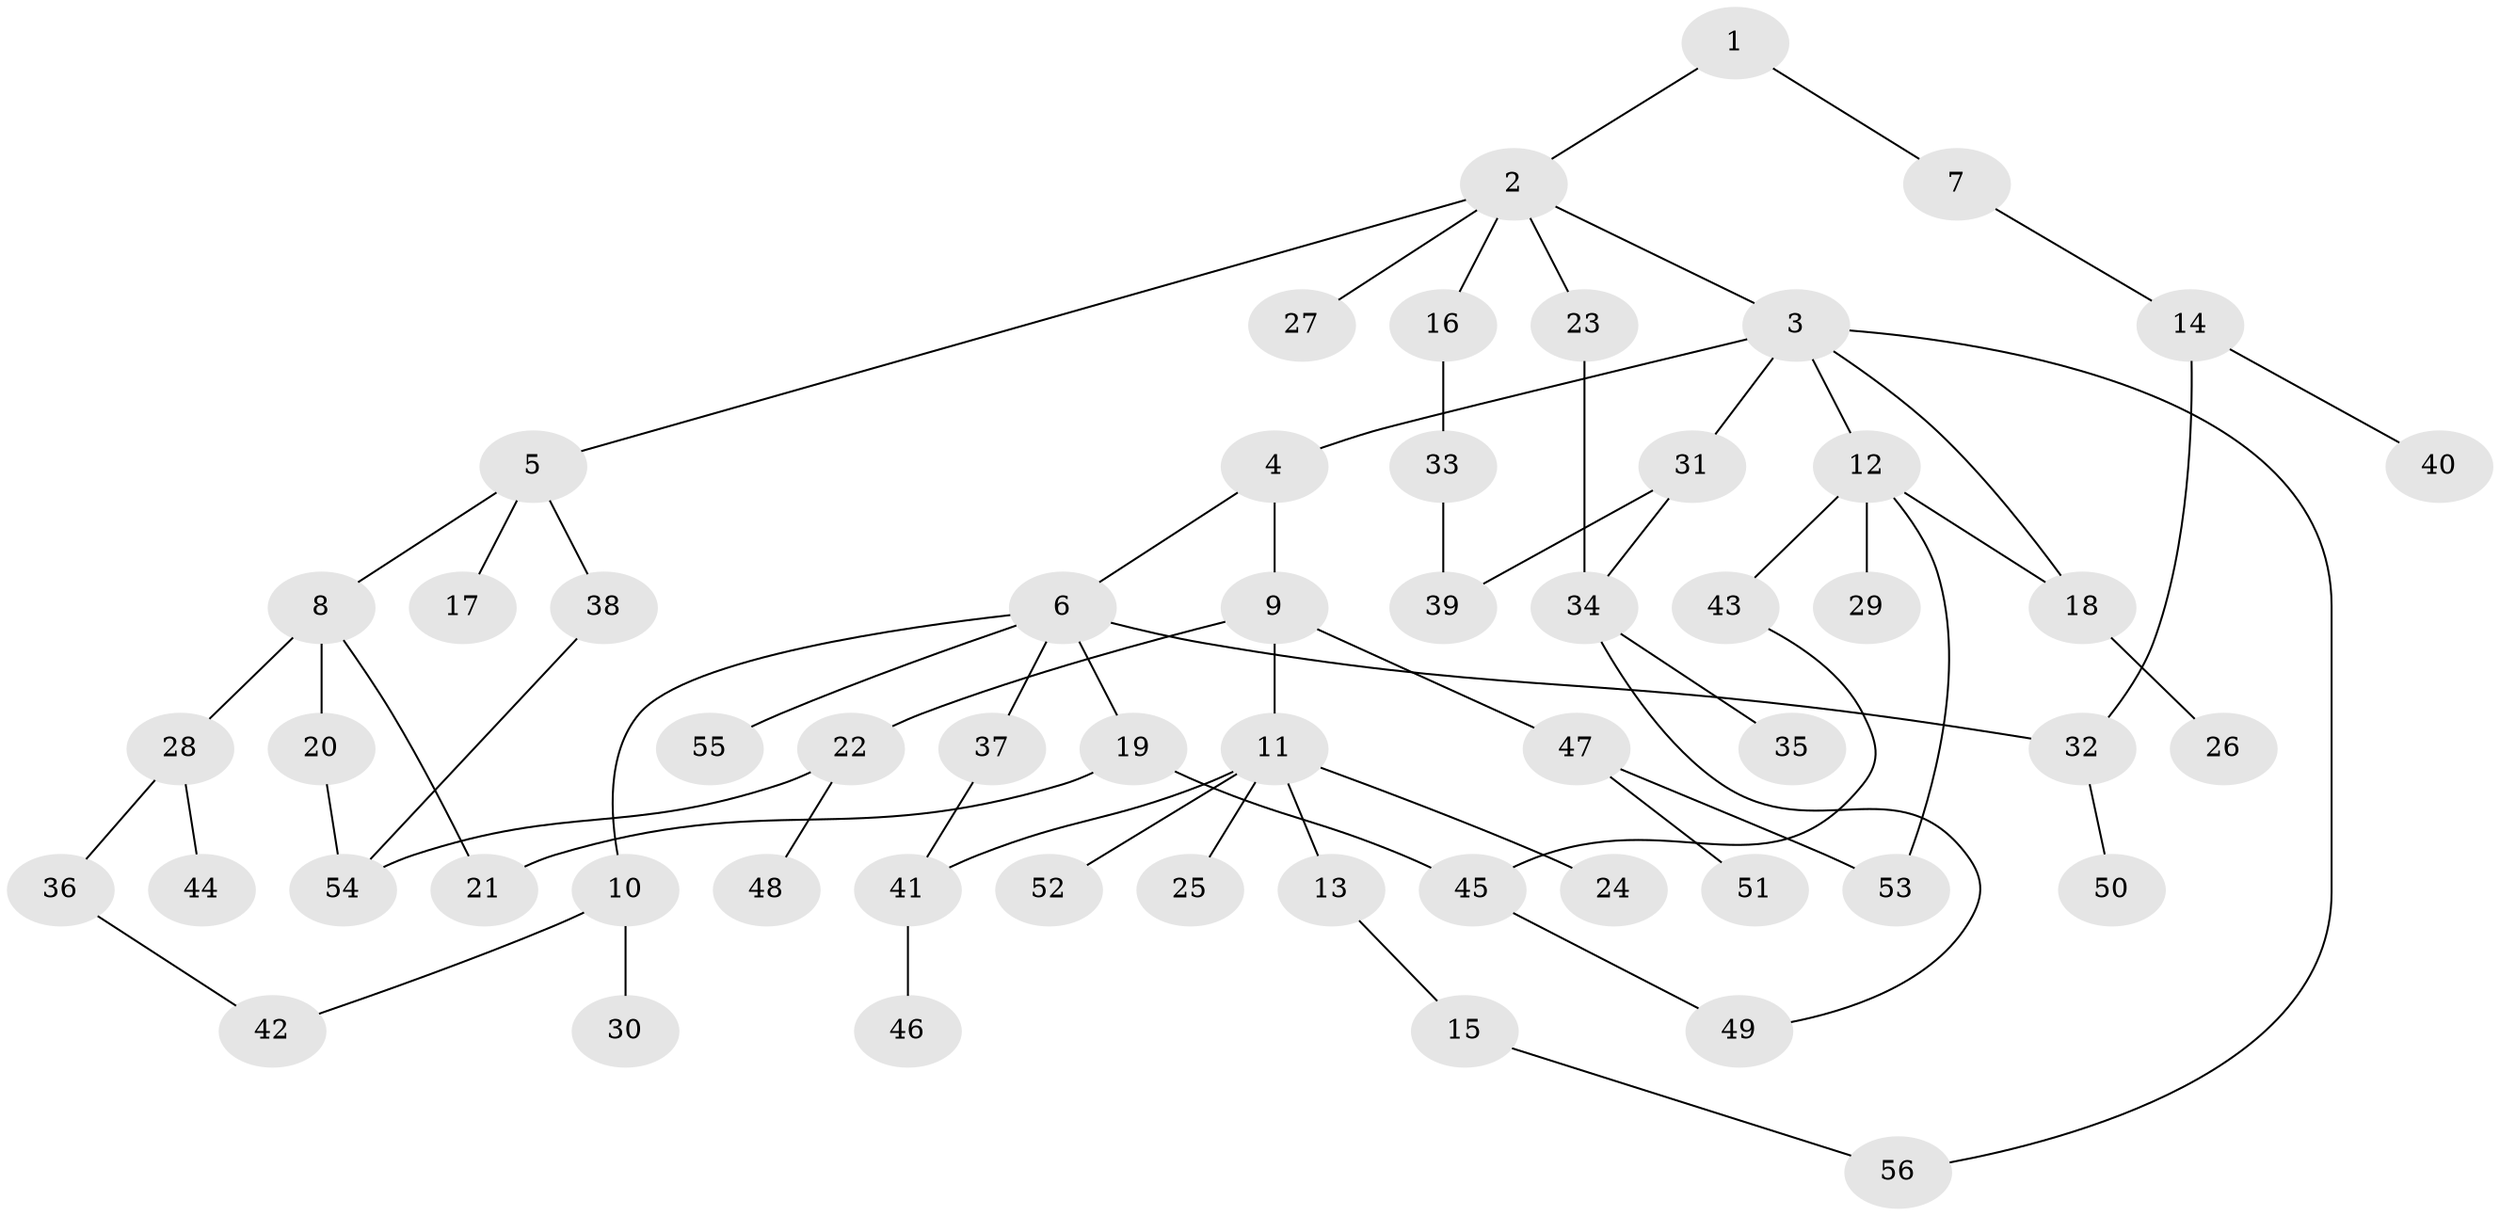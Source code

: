 // coarse degree distribution, {3: 0.0625, 1: 0.6875, 4: 0.125, 10: 0.0625, 2: 0.0625}
// Generated by graph-tools (version 1.1) at 2025/46/03/04/25 21:46:08]
// undirected, 56 vertices, 68 edges
graph export_dot {
graph [start="1"]
  node [color=gray90,style=filled];
  1;
  2;
  3;
  4;
  5;
  6;
  7;
  8;
  9;
  10;
  11;
  12;
  13;
  14;
  15;
  16;
  17;
  18;
  19;
  20;
  21;
  22;
  23;
  24;
  25;
  26;
  27;
  28;
  29;
  30;
  31;
  32;
  33;
  34;
  35;
  36;
  37;
  38;
  39;
  40;
  41;
  42;
  43;
  44;
  45;
  46;
  47;
  48;
  49;
  50;
  51;
  52;
  53;
  54;
  55;
  56;
  1 -- 2;
  1 -- 7;
  2 -- 3;
  2 -- 5;
  2 -- 16;
  2 -- 23;
  2 -- 27;
  3 -- 4;
  3 -- 12;
  3 -- 18;
  3 -- 31;
  3 -- 56;
  4 -- 6;
  4 -- 9;
  5 -- 8;
  5 -- 17;
  5 -- 38;
  6 -- 10;
  6 -- 19;
  6 -- 37;
  6 -- 55;
  6 -- 32;
  7 -- 14;
  8 -- 20;
  8 -- 21;
  8 -- 28;
  9 -- 11;
  9 -- 22;
  9 -- 47;
  10 -- 30;
  10 -- 42;
  11 -- 13;
  11 -- 24;
  11 -- 25;
  11 -- 41;
  11 -- 52;
  12 -- 29;
  12 -- 43;
  12 -- 53;
  12 -- 18;
  13 -- 15;
  14 -- 32;
  14 -- 40;
  15 -- 56;
  16 -- 33;
  18 -- 26;
  19 -- 21;
  19 -- 45;
  20 -- 54;
  22 -- 48;
  22 -- 54;
  23 -- 34;
  28 -- 36;
  28 -- 44;
  31 -- 34;
  31 -- 39;
  32 -- 50;
  33 -- 39;
  34 -- 35;
  34 -- 49;
  36 -- 42;
  37 -- 41;
  38 -- 54;
  41 -- 46;
  43 -- 45;
  45 -- 49;
  47 -- 51;
  47 -- 53;
}
